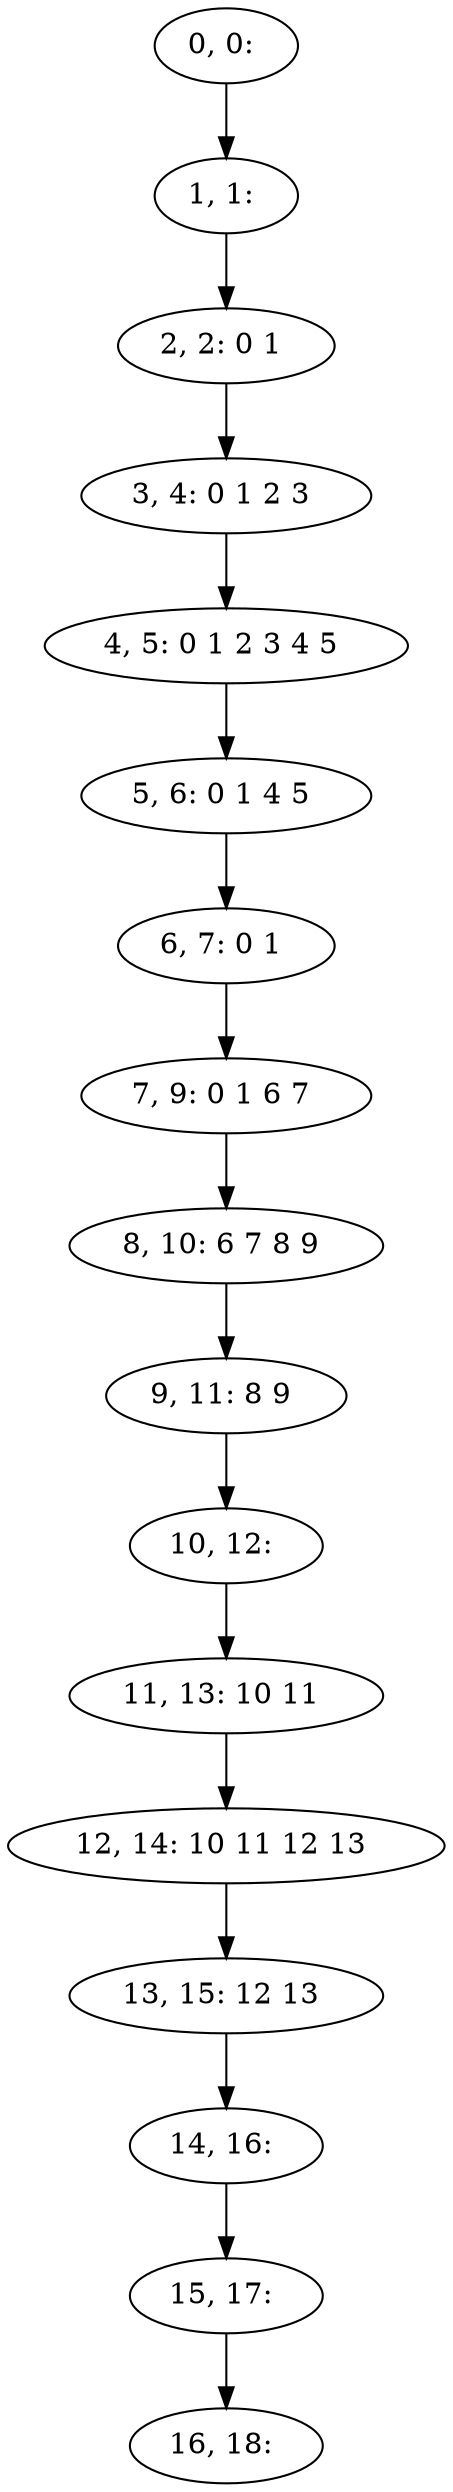 digraph G {
0[label="0, 0: "];
1[label="1, 1: "];
2[label="2, 2: 0 1 "];
3[label="3, 4: 0 1 2 3 "];
4[label="4, 5: 0 1 2 3 4 5 "];
5[label="5, 6: 0 1 4 5 "];
6[label="6, 7: 0 1 "];
7[label="7, 9: 0 1 6 7 "];
8[label="8, 10: 6 7 8 9 "];
9[label="9, 11: 8 9 "];
10[label="10, 12: "];
11[label="11, 13: 10 11 "];
12[label="12, 14: 10 11 12 13 "];
13[label="13, 15: 12 13 "];
14[label="14, 16: "];
15[label="15, 17: "];
16[label="16, 18: "];
0->1 ;
1->2 ;
2->3 ;
3->4 ;
4->5 ;
5->6 ;
6->7 ;
7->8 ;
8->9 ;
9->10 ;
10->11 ;
11->12 ;
12->13 ;
13->14 ;
14->15 ;
15->16 ;
}
